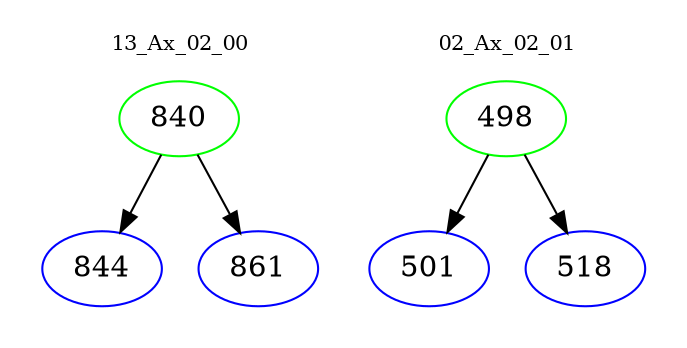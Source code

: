 digraph{
subgraph cluster_0 {
color = white
label = "13_Ax_02_00";
fontsize=10;
T0_840 [label="840", color="green"]
T0_840 -> T0_844 [color="black"]
T0_844 [label="844", color="blue"]
T0_840 -> T0_861 [color="black"]
T0_861 [label="861", color="blue"]
}
subgraph cluster_1 {
color = white
label = "02_Ax_02_01";
fontsize=10;
T1_498 [label="498", color="green"]
T1_498 -> T1_501 [color="black"]
T1_501 [label="501", color="blue"]
T1_498 -> T1_518 [color="black"]
T1_518 [label="518", color="blue"]
}
}

